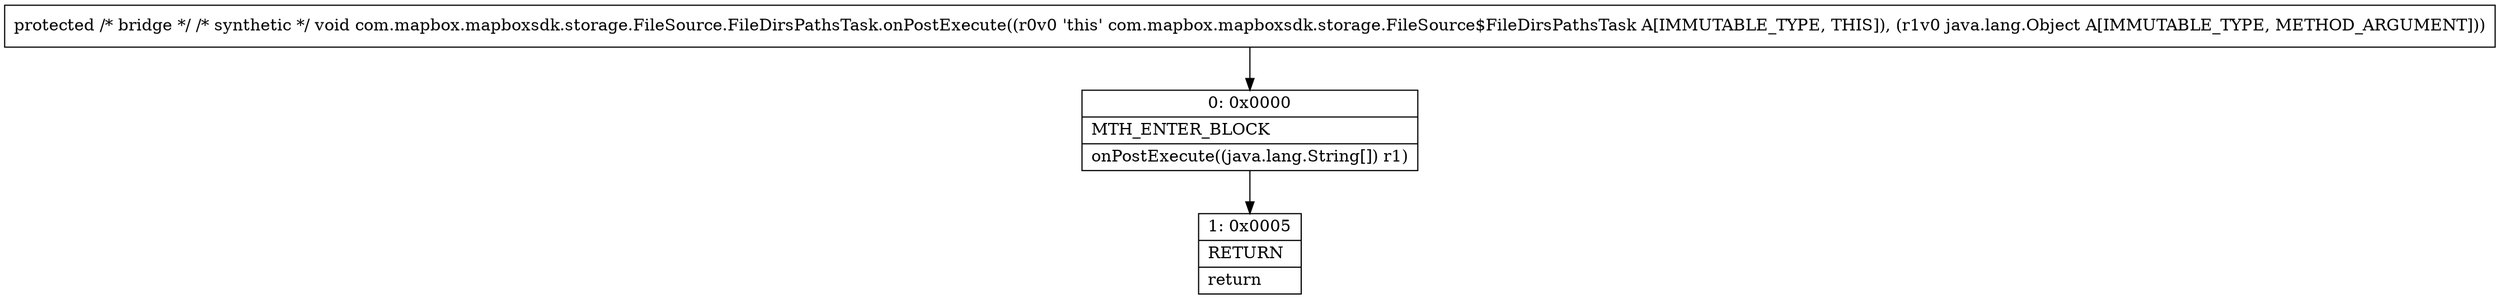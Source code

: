 digraph "CFG forcom.mapbox.mapboxsdk.storage.FileSource.FileDirsPathsTask.onPostExecute(Ljava\/lang\/Object;)V" {
Node_0 [shape=record,label="{0\:\ 0x0000|MTH_ENTER_BLOCK\l|onPostExecute((java.lang.String[]) r1)\l}"];
Node_1 [shape=record,label="{1\:\ 0x0005|RETURN\l|return\l}"];
MethodNode[shape=record,label="{protected \/* bridge *\/ \/* synthetic *\/ void com.mapbox.mapboxsdk.storage.FileSource.FileDirsPathsTask.onPostExecute((r0v0 'this' com.mapbox.mapboxsdk.storage.FileSource$FileDirsPathsTask A[IMMUTABLE_TYPE, THIS]), (r1v0 java.lang.Object A[IMMUTABLE_TYPE, METHOD_ARGUMENT])) }"];
MethodNode -> Node_0;
Node_0 -> Node_1;
}

